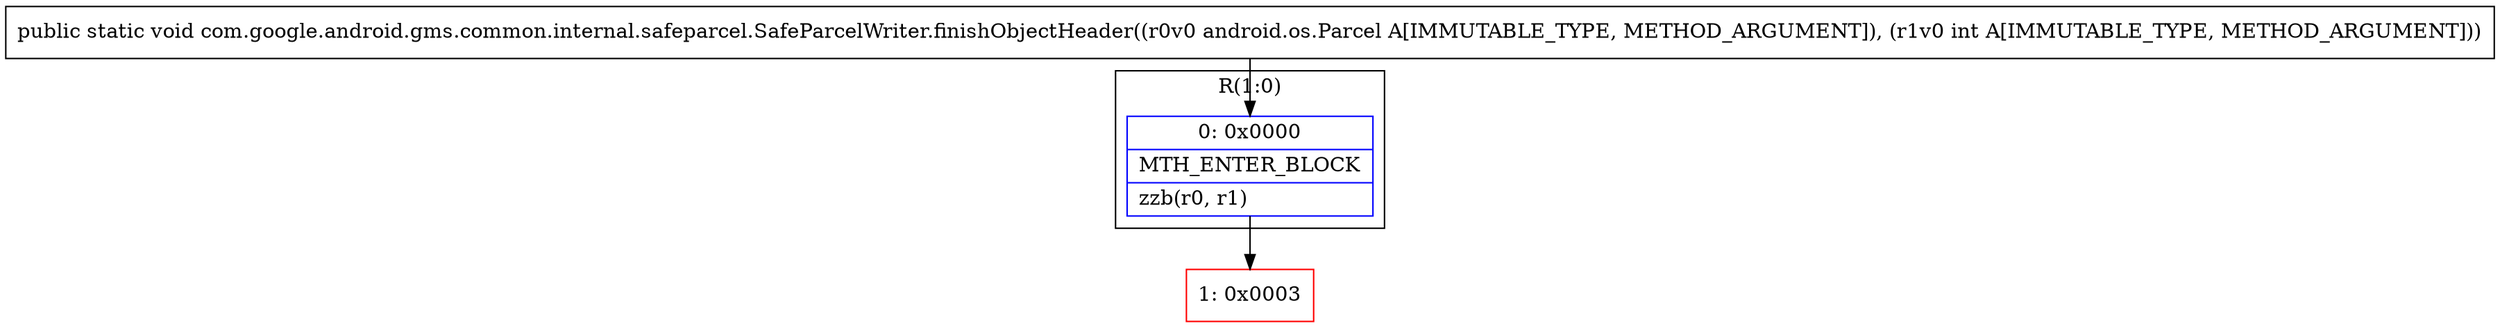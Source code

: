 digraph "CFG forcom.google.android.gms.common.internal.safeparcel.SafeParcelWriter.finishObjectHeader(Landroid\/os\/Parcel;I)V" {
subgraph cluster_Region_1864233198 {
label = "R(1:0)";
node [shape=record,color=blue];
Node_0 [shape=record,label="{0\:\ 0x0000|MTH_ENTER_BLOCK\l|zzb(r0, r1)\l}"];
}
Node_1 [shape=record,color=red,label="{1\:\ 0x0003}"];
MethodNode[shape=record,label="{public static void com.google.android.gms.common.internal.safeparcel.SafeParcelWriter.finishObjectHeader((r0v0 android.os.Parcel A[IMMUTABLE_TYPE, METHOD_ARGUMENT]), (r1v0 int A[IMMUTABLE_TYPE, METHOD_ARGUMENT])) }"];
MethodNode -> Node_0;
Node_0 -> Node_1;
}

